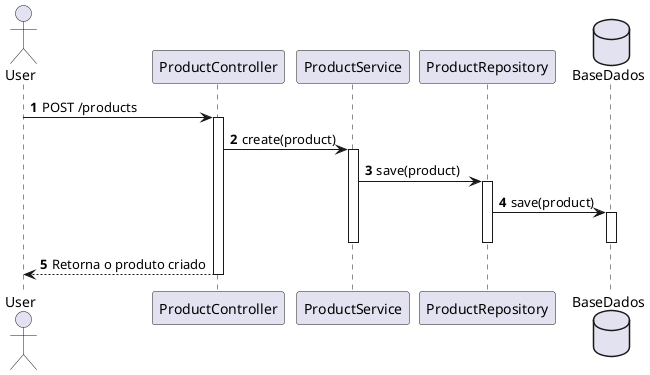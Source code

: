 @startuml
'https://plantuml.com/sequence-diagram

autonumber

actor User as USR
participant ProductController as CTRL
participant ProductService as SRV
participant ProductRepository as REPO
database BaseDados as DB

USR -> CTRL: POST /products
activate CTRL
CTRL -> SRV: create(product)
activate SRV
SRV-> REPO: save(product)
activate REPO
REPO -> DB: save(product)
activate DB
deactivate DB
deactivate REPO
deactivate SRV
CTRL --> USR : Retorna o produto criado
deactivate CTRL

@enduml